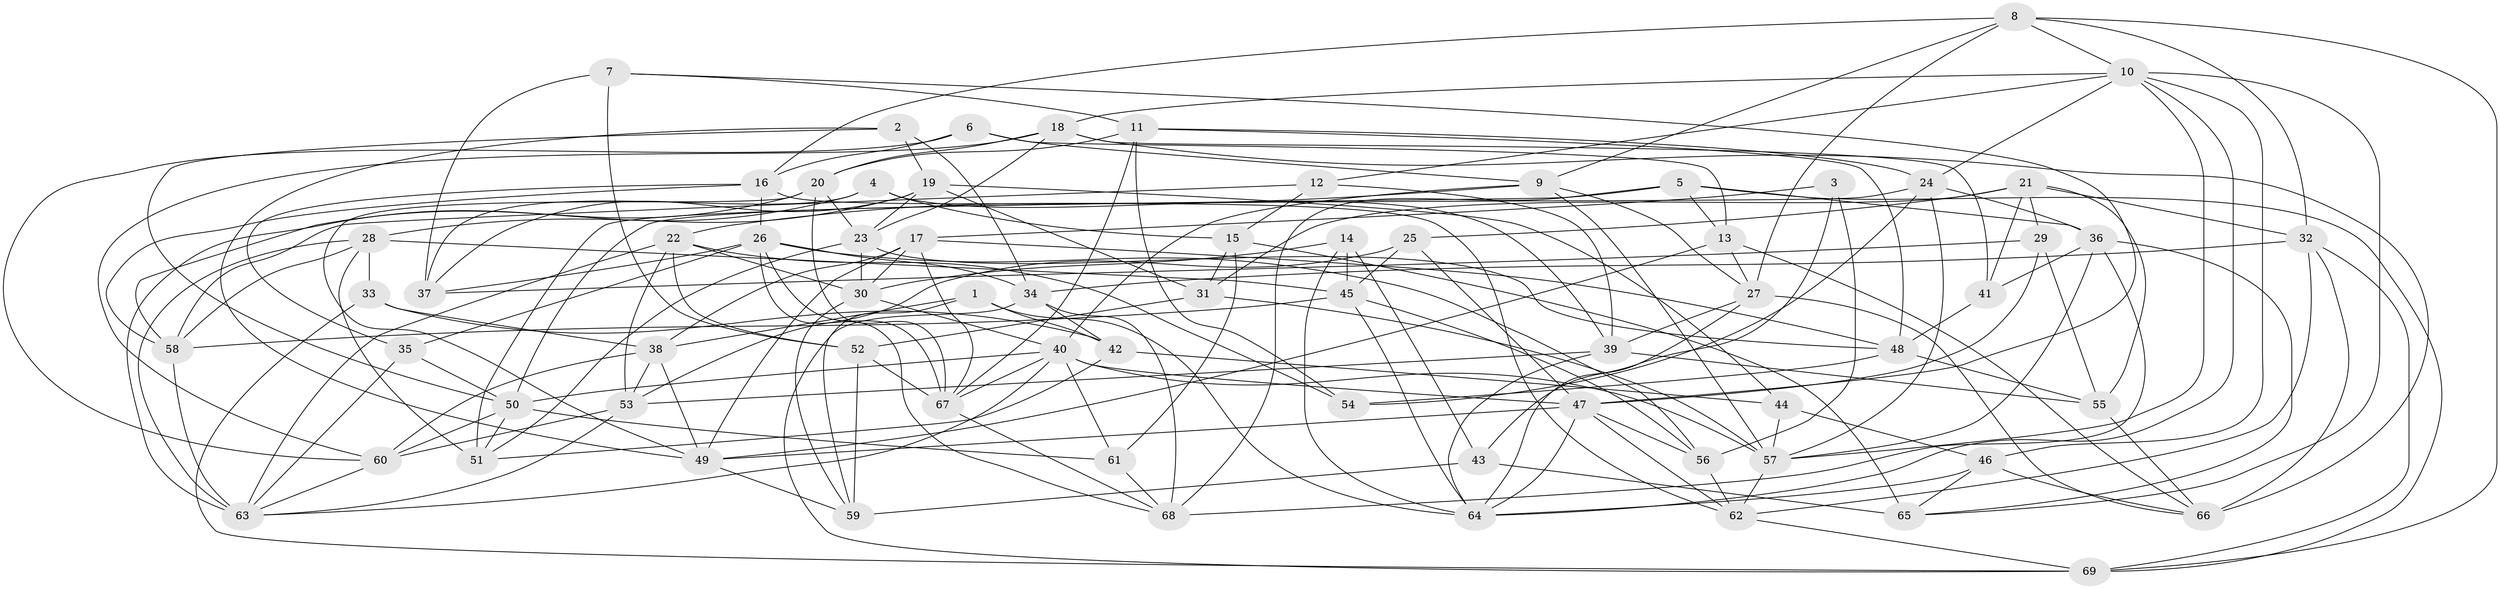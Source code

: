 // original degree distribution, {4: 1.0}
// Generated by graph-tools (version 1.1) at 2025/03/03/09/25 03:03:03]
// undirected, 69 vertices, 191 edges
graph export_dot {
graph [start="1"]
  node [color=gray90,style=filled];
  1;
  2;
  3;
  4;
  5;
  6;
  7;
  8;
  9;
  10;
  11;
  12;
  13;
  14;
  15;
  16;
  17;
  18;
  19;
  20;
  21;
  22;
  23;
  24;
  25;
  26;
  27;
  28;
  29;
  30;
  31;
  32;
  33;
  34;
  35;
  36;
  37;
  38;
  39;
  40;
  41;
  42;
  43;
  44;
  45;
  46;
  47;
  48;
  49;
  50;
  51;
  52;
  53;
  54;
  55;
  56;
  57;
  58;
  59;
  60;
  61;
  62;
  63;
  64;
  65;
  66;
  67;
  68;
  69;
  1 -- 38 [weight=1.0];
  1 -- 42 [weight=1.0];
  1 -- 59 [weight=1.0];
  1 -- 64 [weight=1.0];
  2 -- 19 [weight=1.0];
  2 -- 34 [weight=1.0];
  2 -- 49 [weight=1.0];
  2 -- 50 [weight=1.0];
  3 -- 17 [weight=1.0];
  3 -- 43 [weight=1.0];
  3 -- 56 [weight=2.0];
  4 -- 15 [weight=1.0];
  4 -- 37 [weight=1.0];
  4 -- 39 [weight=1.0];
  4 -- 58 [weight=1.0];
  5 -- 13 [weight=1.0];
  5 -- 36 [weight=1.0];
  5 -- 51 [weight=2.0];
  5 -- 68 [weight=1.0];
  5 -- 69 [weight=1.0];
  6 -- 9 [weight=1.0];
  6 -- 13 [weight=1.0];
  6 -- 16 [weight=1.0];
  6 -- 60 [weight=1.0];
  7 -- 11 [weight=1.0];
  7 -- 37 [weight=1.0];
  7 -- 47 [weight=1.0];
  7 -- 52 [weight=1.0];
  8 -- 9 [weight=1.0];
  8 -- 10 [weight=1.0];
  8 -- 16 [weight=1.0];
  8 -- 27 [weight=1.0];
  8 -- 32 [weight=1.0];
  8 -- 69 [weight=1.0];
  9 -- 22 [weight=1.0];
  9 -- 27 [weight=1.0];
  9 -- 40 [weight=1.0];
  9 -- 57 [weight=1.0];
  10 -- 12 [weight=1.0];
  10 -- 18 [weight=1.0];
  10 -- 24 [weight=1.0];
  10 -- 46 [weight=1.0];
  10 -- 57 [weight=1.0];
  10 -- 64 [weight=1.0];
  10 -- 65 [weight=1.0];
  11 -- 20 [weight=1.0];
  11 -- 24 [weight=1.0];
  11 -- 48 [weight=1.0];
  11 -- 54 [weight=1.0];
  11 -- 67 [weight=1.0];
  12 -- 15 [weight=1.0];
  12 -- 39 [weight=1.0];
  12 -- 58 [weight=1.0];
  13 -- 27 [weight=1.0];
  13 -- 49 [weight=2.0];
  13 -- 66 [weight=1.0];
  14 -- 30 [weight=1.0];
  14 -- 43 [weight=1.0];
  14 -- 45 [weight=1.0];
  14 -- 64 [weight=1.0];
  15 -- 31 [weight=1.0];
  15 -- 61 [weight=2.0];
  15 -- 65 [weight=1.0];
  16 -- 26 [weight=1.0];
  16 -- 35 [weight=1.0];
  16 -- 58 [weight=1.0];
  16 -- 62 [weight=1.0];
  17 -- 30 [weight=1.0];
  17 -- 38 [weight=1.0];
  17 -- 48 [weight=1.0];
  17 -- 49 [weight=1.0];
  17 -- 67 [weight=1.0];
  18 -- 20 [weight=1.0];
  18 -- 23 [weight=1.0];
  18 -- 41 [weight=1.0];
  18 -- 60 [weight=1.0];
  18 -- 66 [weight=1.0];
  19 -- 23 [weight=1.0];
  19 -- 28 [weight=1.0];
  19 -- 31 [weight=1.0];
  19 -- 37 [weight=1.0];
  19 -- 44 [weight=1.0];
  20 -- 23 [weight=1.0];
  20 -- 49 [weight=1.0];
  20 -- 63 [weight=1.0];
  20 -- 67 [weight=1.0];
  21 -- 25 [weight=1.0];
  21 -- 29 [weight=1.0];
  21 -- 31 [weight=1.0];
  21 -- 32 [weight=1.0];
  21 -- 41 [weight=1.0];
  21 -- 55 [weight=1.0];
  22 -- 30 [weight=1.0];
  22 -- 52 [weight=1.0];
  22 -- 53 [weight=1.0];
  22 -- 54 [weight=1.0];
  22 -- 63 [weight=1.0];
  23 -- 30 [weight=1.0];
  23 -- 48 [weight=1.0];
  23 -- 51 [weight=1.0];
  24 -- 36 [weight=1.0];
  24 -- 50 [weight=1.0];
  24 -- 54 [weight=1.0];
  24 -- 57 [weight=1.0];
  25 -- 45 [weight=1.0];
  25 -- 47 [weight=1.0];
  25 -- 53 [weight=1.0];
  26 -- 34 [weight=1.0];
  26 -- 35 [weight=1.0];
  26 -- 37 [weight=1.0];
  26 -- 56 [weight=1.0];
  26 -- 67 [weight=2.0];
  26 -- 68 [weight=1.0];
  27 -- 39 [weight=1.0];
  27 -- 64 [weight=1.0];
  27 -- 66 [weight=1.0];
  28 -- 33 [weight=1.0];
  28 -- 45 [weight=1.0];
  28 -- 51 [weight=1.0];
  28 -- 58 [weight=1.0];
  28 -- 63 [weight=1.0];
  29 -- 37 [weight=2.0];
  29 -- 47 [weight=1.0];
  29 -- 55 [weight=2.0];
  30 -- 40 [weight=1.0];
  30 -- 59 [weight=1.0];
  31 -- 52 [weight=2.0];
  31 -- 57 [weight=1.0];
  32 -- 34 [weight=1.0];
  32 -- 62 [weight=1.0];
  32 -- 66 [weight=1.0];
  32 -- 69 [weight=1.0];
  33 -- 38 [weight=1.0];
  33 -- 42 [weight=1.0];
  33 -- 69 [weight=1.0];
  34 -- 42 [weight=1.0];
  34 -- 68 [weight=1.0];
  34 -- 69 [weight=1.0];
  35 -- 50 [weight=1.0];
  35 -- 63 [weight=1.0];
  36 -- 41 [weight=1.0];
  36 -- 57 [weight=1.0];
  36 -- 65 [weight=1.0];
  36 -- 68 [weight=1.0];
  38 -- 49 [weight=1.0];
  38 -- 53 [weight=1.0];
  38 -- 60 [weight=1.0];
  39 -- 53 [weight=1.0];
  39 -- 55 [weight=1.0];
  39 -- 64 [weight=1.0];
  40 -- 47 [weight=1.0];
  40 -- 50 [weight=1.0];
  40 -- 57 [weight=1.0];
  40 -- 61 [weight=1.0];
  40 -- 63 [weight=1.0];
  40 -- 67 [weight=1.0];
  41 -- 48 [weight=1.0];
  42 -- 44 [weight=2.0];
  42 -- 51 [weight=1.0];
  43 -- 59 [weight=2.0];
  43 -- 65 [weight=2.0];
  44 -- 46 [weight=2.0];
  44 -- 57 [weight=1.0];
  45 -- 56 [weight=1.0];
  45 -- 58 [weight=1.0];
  45 -- 64 [weight=1.0];
  46 -- 64 [weight=1.0];
  46 -- 65 [weight=1.0];
  46 -- 66 [weight=1.0];
  47 -- 49 [weight=1.0];
  47 -- 56 [weight=1.0];
  47 -- 62 [weight=1.0];
  47 -- 64 [weight=1.0];
  48 -- 54 [weight=1.0];
  48 -- 55 [weight=1.0];
  49 -- 59 [weight=1.0];
  50 -- 51 [weight=1.0];
  50 -- 60 [weight=1.0];
  50 -- 61 [weight=2.0];
  52 -- 59 [weight=1.0];
  52 -- 67 [weight=1.0];
  53 -- 60 [weight=1.0];
  53 -- 63 [weight=1.0];
  55 -- 66 [weight=1.0];
  56 -- 62 [weight=1.0];
  57 -- 62 [weight=1.0];
  58 -- 63 [weight=1.0];
  60 -- 63 [weight=1.0];
  61 -- 68 [weight=1.0];
  62 -- 69 [weight=1.0];
  67 -- 68 [weight=1.0];
}
